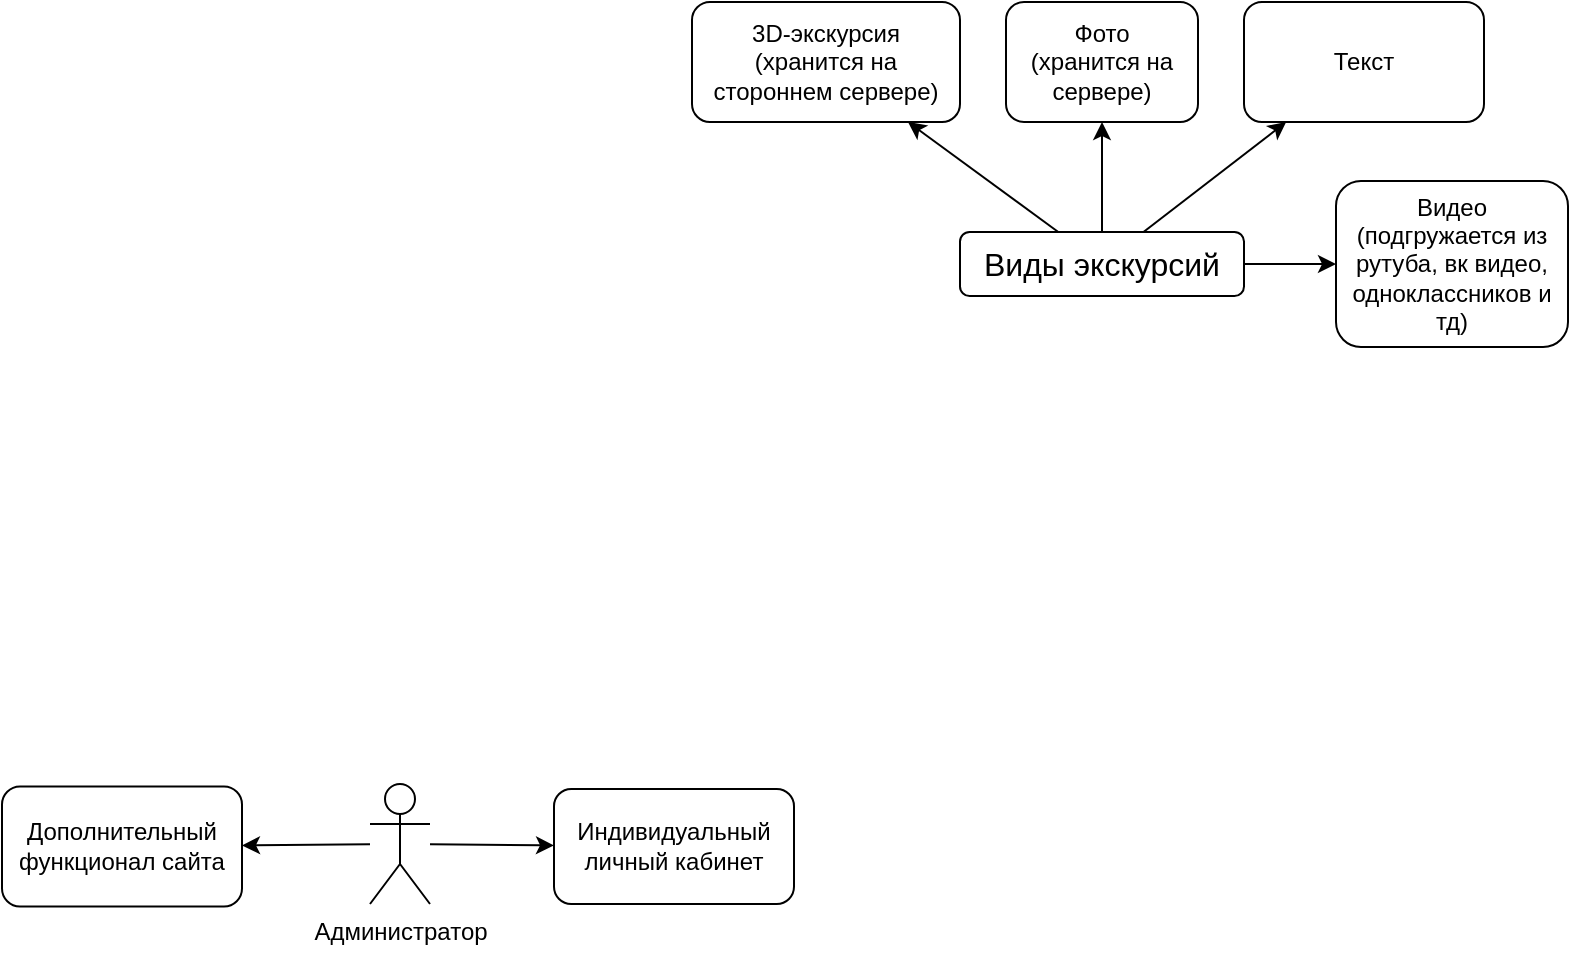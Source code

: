 <mxfile version="25.0.3">
  <diagram name="Страница — 1" id="qCeyYV9w085Zy-wuvrTr">
    <mxGraphModel dx="1354" dy="548" grid="1" gridSize="23" guides="1" tooltips="1" connect="1" arrows="1" fold="1" page="0" pageScale="1" pageWidth="827" pageHeight="1169" math="0" shadow="0">
      <root>
        <mxCell id="0" />
        <mxCell id="1" parent="0" />
        <mxCell id="WAhqVwMLXRIKD7Pr0xvh-5" value="" style="rounded=0;orthogonalLoop=1;jettySize=auto;html=1;" edge="1" parent="1" source="WAhqVwMLXRIKD7Pr0xvh-3" target="WAhqVwMLXRIKD7Pr0xvh-4">
          <mxGeometry relative="1" as="geometry" />
        </mxCell>
        <mxCell id="WAhqVwMLXRIKD7Pr0xvh-7" value="" style="rounded=0;orthogonalLoop=1;jettySize=auto;html=1;" edge="1" parent="1" source="WAhqVwMLXRIKD7Pr0xvh-3" target="WAhqVwMLXRIKD7Pr0xvh-6">
          <mxGeometry relative="1" as="geometry" />
        </mxCell>
        <mxCell id="WAhqVwMLXRIKD7Pr0xvh-9" value="" style="edgeStyle=none;rounded=0;orthogonalLoop=1;jettySize=auto;html=1;" edge="1" parent="1" source="WAhqVwMLXRIKD7Pr0xvh-3" target="WAhqVwMLXRIKD7Pr0xvh-8">
          <mxGeometry relative="1" as="geometry" />
        </mxCell>
        <mxCell id="WAhqVwMLXRIKD7Pr0xvh-12" value="" style="edgeStyle=none;rounded=0;orthogonalLoop=1;jettySize=auto;html=1;" edge="1" parent="1" source="WAhqVwMLXRIKD7Pr0xvh-3" target="WAhqVwMLXRIKD7Pr0xvh-11">
          <mxGeometry relative="1" as="geometry" />
        </mxCell>
        <mxCell id="WAhqVwMLXRIKD7Pr0xvh-3" value="&lt;font style=&quot;font-size: 16px;&quot;&gt;Виды экскурсий&lt;/font&gt;" style="rounded=1;whiteSpace=wrap;html=1;" vertex="1" parent="1">
          <mxGeometry x="203" y="115" width="142" height="32" as="geometry" />
        </mxCell>
        <mxCell id="WAhqVwMLXRIKD7Pr0xvh-4" value="Фото&lt;div&gt;(хранится на сервере)&lt;/div&gt;" style="whiteSpace=wrap;html=1;rounded=1;" vertex="1" parent="1">
          <mxGeometry x="226" width="96" height="60" as="geometry" />
        </mxCell>
        <mxCell id="WAhqVwMLXRIKD7Pr0xvh-6" value="Текст" style="whiteSpace=wrap;html=1;rounded=1;" vertex="1" parent="1">
          <mxGeometry x="345" width="120" height="60" as="geometry" />
        </mxCell>
        <mxCell id="WAhqVwMLXRIKD7Pr0xvh-8" value="Видео&lt;div&gt;(подгружается из рутуба, вк видео, одноклассников и тд)&lt;/div&gt;" style="whiteSpace=wrap;html=1;rounded=1;" vertex="1" parent="1">
          <mxGeometry x="391" y="89.5" width="116" height="83" as="geometry" />
        </mxCell>
        <mxCell id="WAhqVwMLXRIKD7Pr0xvh-11" value="3D-экскурсия&lt;div&gt;(хранится на стороннем сервере)&lt;/div&gt;" style="whiteSpace=wrap;html=1;rounded=1;" vertex="1" parent="1">
          <mxGeometry x="69" width="134" height="60" as="geometry" />
        </mxCell>
        <mxCell id="WAhqVwMLXRIKD7Pr0xvh-19" value="" style="edgeStyle=none;rounded=0;orthogonalLoop=1;jettySize=auto;html=1;" edge="1" parent="1" source="WAhqVwMLXRIKD7Pr0xvh-13" target="WAhqVwMLXRIKD7Pr0xvh-18">
          <mxGeometry relative="1" as="geometry" />
        </mxCell>
        <mxCell id="WAhqVwMLXRIKD7Pr0xvh-21" value="" style="edgeStyle=none;rounded=0;orthogonalLoop=1;jettySize=auto;html=1;" edge="1" parent="1" source="WAhqVwMLXRIKD7Pr0xvh-13" target="WAhqVwMLXRIKD7Pr0xvh-20">
          <mxGeometry relative="1" as="geometry" />
        </mxCell>
        <mxCell id="WAhqVwMLXRIKD7Pr0xvh-13" value="Администратор&lt;div&gt;&lt;br&gt;&lt;/div&gt;" style="shape=umlActor;verticalLabelPosition=bottom;verticalAlign=top;html=1;outlineConnect=0;" vertex="1" parent="1">
          <mxGeometry x="-92" y="391" width="30" height="60" as="geometry" />
        </mxCell>
        <mxCell id="WAhqVwMLXRIKD7Pr0xvh-18" value="Индивидуальный личный кабинет" style="rounded=1;whiteSpace=wrap;html=1;verticalAlign=middle;" vertex="1" parent="1">
          <mxGeometry y="393.5" width="120" height="57.5" as="geometry" />
        </mxCell>
        <mxCell id="WAhqVwMLXRIKD7Pr0xvh-20" value="Дополнительный функционал сайта" style="rounded=1;whiteSpace=wrap;html=1;verticalAlign=middle;" vertex="1" parent="1">
          <mxGeometry x="-276" y="392.25" width="120" height="60" as="geometry" />
        </mxCell>
      </root>
    </mxGraphModel>
  </diagram>
</mxfile>
